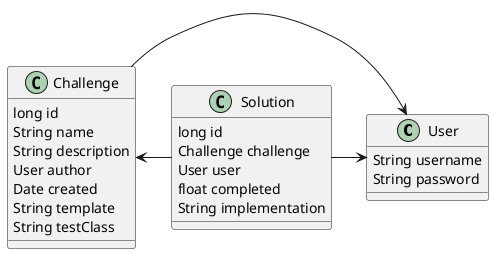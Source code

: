 @startuml

class User {
    String username
    String password
}

class Challenge {
    long id
    String name
    String description
    User author
    Date created
    String template
    String testClass
}

class Solution {
    long id
    Challenge challenge
    User user
    float completed
    String implementation
}


Challenge -> User
Challenge <- Solution
Solution -> User

@enduml